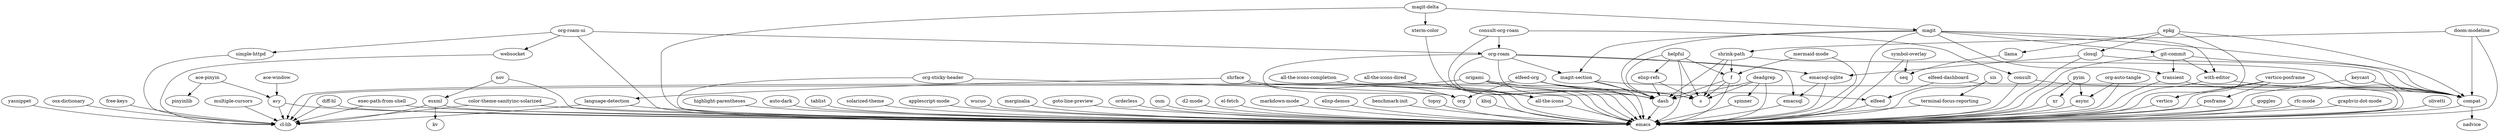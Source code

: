 digraph G {"khoj" -> "emacs";
"exec-path-from-shell" -> "emacs";
"exec-path-from-shell" -> "cl-lib";
"emacsql" -> "emacs";
"terminal-focus-reporting" -> "emacs";
"free-keys" -> "cl-lib";
"elfeed-org" -> "elfeed";
"elfeed-org" -> "org";
"elfeed-org" -> "dash";
"elfeed-org" -> "s";
"elfeed-org" -> "cl-lib";
"websocket" -> "cl-lib";
"doom-modeline" -> "emacs";
"doom-modeline" -> "compat";
"doom-modeline" -> "shrink-path";
"goggles" -> "emacs";
"language-detection" -> "emacs";
"language-detection" -> "cl-lib";
"nov" -> "esxml";
"nov" -> "emacs";
"magit" -> "emacs";
"magit" -> "compat";
"magit" -> "dash";
"magit" -> "git-commit";
"magit" -> "magit-section";
"magit" -> "transient";
"magit" -> "with-editor";
"magit-section" -> "emacs";
"magit-section" -> "compat";
"magit-section" -> "dash";
"deadgrep" -> "emacs";
"deadgrep" -> "dash";
"deadgrep" -> "s";
"deadgrep" -> "spinner";
"rfc-mode" -> "emacs";
"elfeed-dashboard" -> "emacs";
"elfeed-dashboard" -> "elfeed";
"transient" -> "emacs";
"transient" -> "compat";
"yasnippet" -> "cl-lib";
"graphviz-dot-mode" -> "emacs";
"xr" -> "emacs";
"olivetti" -> "emacs";
"magit-delta" -> "emacs";
"magit-delta" -> "magit";
"magit-delta" -> "xterm-color";
"posframe" -> "emacs";
"highlight-parentheses" -> "emacs";
"pyim" -> "emacs";
"pyim" -> "async";
"pyim" -> "xr";
"auto-dark" -> "emacs";
"osx-dictionary" -> "cl-lib";
"tablist" -> "emacs";
"ace-pinyin" -> "avy";
"ace-pinyin" -> "pinyinlib";
"compat" -> "emacs";
"compat" -> "nadvice";
"solarized-theme" -> "emacs";
"all-the-icons-completion" -> "emacs";
"all-the-icons-completion" -> "all-the-icons";
"simple-httpd" -> "cl-lib";
"applescript-mode" -> "emacs";
"ace-window" -> "avy";
"org-roam" -> "emacs";
"org-roam" -> "dash";
"org-roam" -> "org";
"org-roam" -> "emacsql";
"org-roam" -> "emacsql-sqlite";
"org-roam" -> "magit-section";
"esxml" -> "emacs";
"esxml" -> "kv";
"esxml" -> "cl-lib";
"elfeed" -> "emacs";
"shrface" -> "emacs";
"shrface" -> "org";
"shrface" -> "language-detection";
"all-the-icons-dired" -> "emacs";
"all-the-icons-dired" -> "all-the-icons";
"async" -> "emacs";
"wucuo" -> "emacs";
"shrink-path" -> "emacs";
"shrink-path" -> "s";
"shrink-path" -> "dash";
"shrink-path" -> "f";
"color-theme-sanityinc-solarized" -> "emacs";
"color-theme-sanityinc-solarized" -> "cl-lib";
"sis" -> "emacs";
"sis" -> "terminal-focus-reporting";
"dash" -> "emacs";
"spinner" -> "emacs";
"marginalia" -> "emacs";
"keycast" -> "emacs";
"keycast" -> "compat";
"f" -> "emacs";
"f" -> "s";
"f" -> "dash";
"goto-line-preview" -> "emacs";
"closql" -> "emacs";
"closql" -> "compat";
"closql" -> "emacsql-sqlite";
"with-editor" -> "emacs";
"with-editor" -> "compat";
"all-the-icons" -> "emacs";
"origami" -> "s";
"origami" -> "dash";
"origami" -> "emacs";
"origami" -> "cl-lib";
"mermaid-mode" -> "f";
"mermaid-mode" -> "emacs";
"avy" -> "emacs";
"avy" -> "cl-lib";
"orderless" -> "emacs";
"osm" -> "emacs";
"helpful" -> "emacs";
"helpful" -> "dash";
"helpful" -> "s";
"helpful" -> "f";
"helpful" -> "elisp-refs";
"multiple-cursors" -> "cl-lib";
"d2-mode" -> "emacs";
"vertico-posframe" -> "emacs";
"vertico-posframe" -> "posframe";
"vertico-posframe" -> "vertico";
"el-fetch" -> "emacs";
"markdown-mode" -> "emacs";
"diff-hl" -> "cl-lib";
"diff-hl" -> "emacs";
"org-auto-tangle" -> "emacs";
"org-auto-tangle" -> "async";
"epkg" -> "emacs";
"epkg" -> "compat";
"epkg" -> "closql";
"epkg" -> "llama";
"elisp-refs" -> "dash";
"elisp-refs" -> "s";
"xterm-color" -> "emacs";
"org-roam-ui" -> "emacs";
"org-roam-ui" -> "org-roam";
"org-roam-ui" -> "simple-httpd";
"org-roam-ui" -> "websocket";
"emacsql-sqlite" -> "emacs";
"emacsql-sqlite" -> "emacsql";
"elisp-demos" -> "emacs";
"consult" -> "emacs";
"consult" -> "compat";
"benchmark-init" -> "emacs";
"vertico" -> "emacs";
"consult-org-roam" -> "emacs";
"consult-org-roam" -> "org-roam";
"consult-org-roam" -> "consult";
"org-sticky-header" -> "emacs";
"org-sticky-header" -> "org";
"llama" -> "seq";
"symbol-overlay" -> "emacs";
"symbol-overlay" -> "seq";
"topsy" -> "emacs";
"git-commit" -> "emacs";
"git-commit" -> "compat";
"git-commit" -> "transient";
"git-commit" -> "with-editor";
}